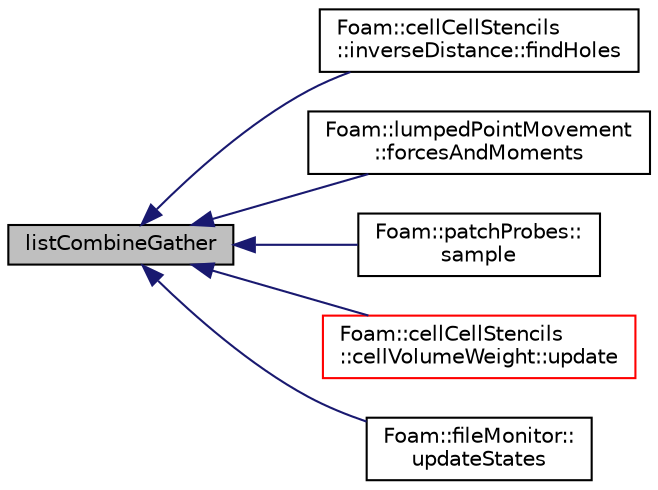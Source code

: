 digraph "listCombineGather"
{
  bgcolor="transparent";
  edge [fontname="Helvetica",fontsize="10",labelfontname="Helvetica",labelfontsize="10"];
  node [fontname="Helvetica",fontsize="10",shape=record];
  rankdir="LR";
  Node1 [label="listCombineGather",height=0.2,width=0.4,color="black", fillcolor="grey75", style="filled" fontcolor="black"];
  Node1 -> Node2 [dir="back",color="midnightblue",fontsize="10",style="solid",fontname="Helvetica"];
  Node2 [label="Foam::cellCellStencils\l::inverseDistance::findHoles",height=0.2,width=0.4,color="black",URL="$classFoam_1_1cellCellStencils_1_1inverseDistance.html#a18951bb7b217095f3907df53f16e7c73",tooltip="Do flood filling to detect unreachable (from patches) sections. "];
  Node1 -> Node3 [dir="back",color="midnightblue",fontsize="10",style="solid",fontname="Helvetica"];
  Node3 [label="Foam::lumpedPointMovement\l::forcesAndMoments",height=0.2,width=0.4,color="black",URL="$classFoam_1_1lumpedPointMovement.html#a758e7b52b561dcb9115ad1a0edf4c8d8",tooltip="The forces and moments acting on each pressure-zone. "];
  Node1 -> Node4 [dir="back",color="midnightblue",fontsize="10",style="solid",fontname="Helvetica"];
  Node4 [label="Foam::patchProbes::\lsample",height=0.2,width=0.4,color="black",URL="$classFoam_1_1patchProbes.html#aa9cfcb0c05cd2a39f506c5950a320172"];
  Node1 -> Node5 [dir="back",color="midnightblue",fontsize="10",style="solid",fontname="Helvetica"];
  Node5 [label="Foam::cellCellStencils\l::cellVolumeWeight::update",height=0.2,width=0.4,color="red",URL="$classFoam_1_1cellCellStencils_1_1cellVolumeWeight.html#aa2aac016e2bf7b5bd2b271786c2791aa",tooltip="Update stencils. Return false if nothing changed. "];
  Node1 -> Node6 [dir="back",color="midnightblue",fontsize="10",style="solid",fontname="Helvetica"];
  Node6 [label="Foam::fileMonitor::\lupdateStates",height=0.2,width=0.4,color="black",URL="$classFoam_1_1fileMonitor.html#a7c5c7dcfc971f9b2f4c5892f3984c26e",tooltip="Check state of all files. Updates state_. "];
}
